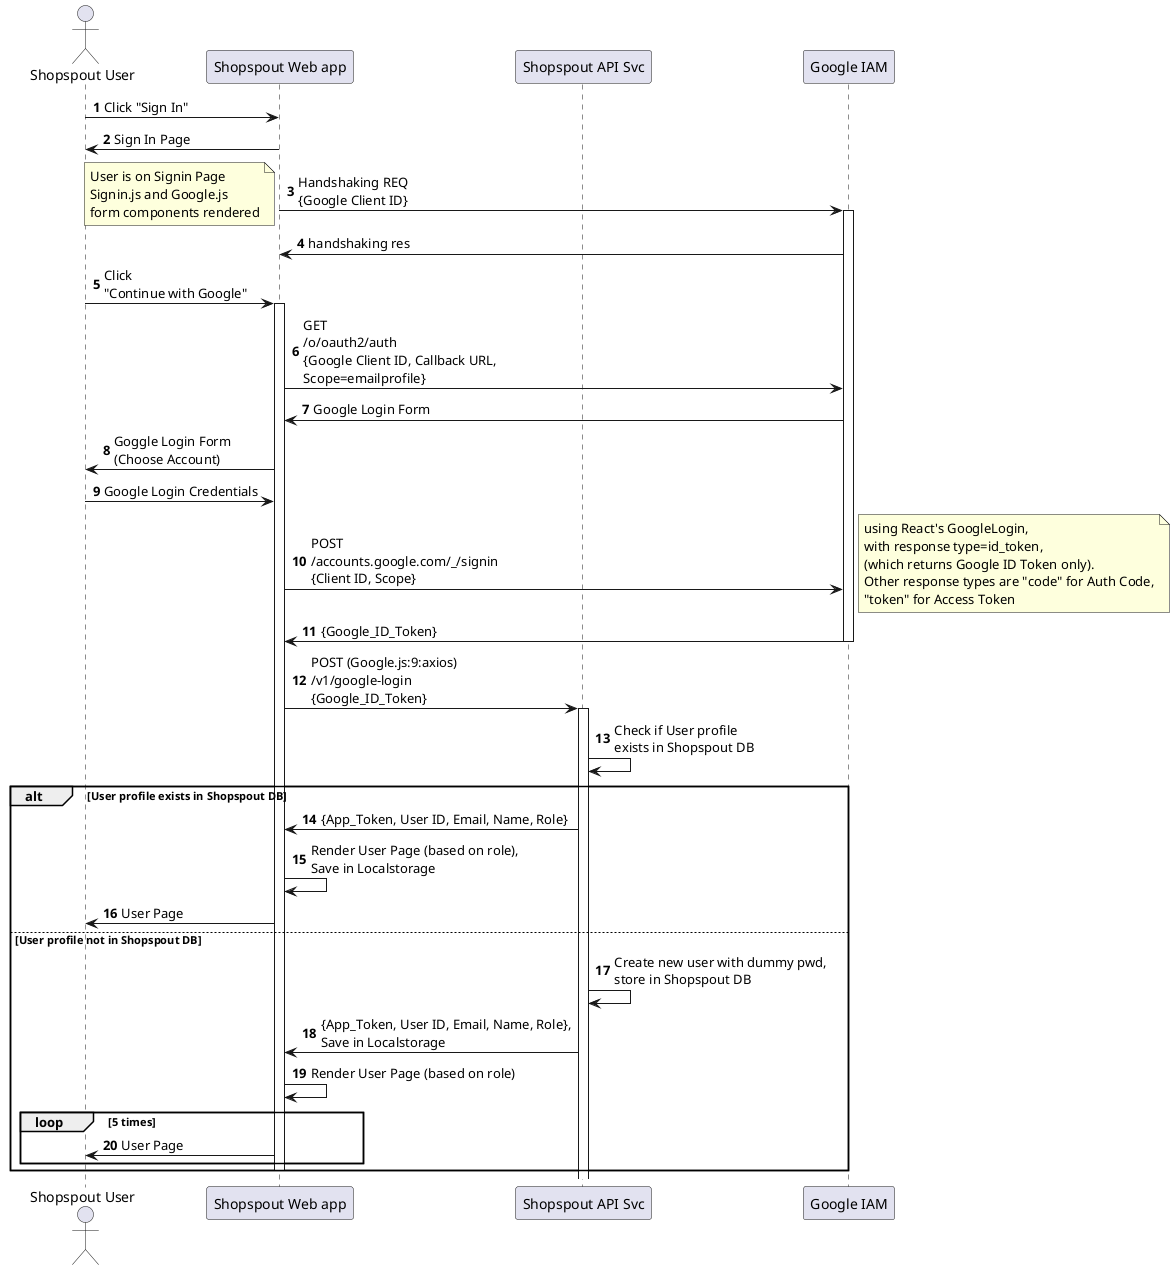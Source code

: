 @startuml
autonumber
Actor "Shopspout User" as usr
Participant "Shopspout Web app" as app
Participant "Shopspout API Svc" as svc
Participant "Google IAM" as iam
usr->app:Click "Sign In"
app->usr:Sign In Page
app->iam:Handshaking REQ\n{Google Client ID}
Activate iam
Note Left:User is on Signin Page\nSignin.js and Google.js \nform components rendered
iam->app:handshaking res
usr->app:Click \n"Continue with Google"
Activate app
app->iam:GET\n/o/oauth2/auth\n{Google Client ID, Callback URL,\nScope=emailprofile}
iam->app:Google Login Form
app->usr:Goggle Login Form\n(Choose Account)
usr->app:Google Login Credentials
app->iam:POST\n/accounts.google.com/_/signin\n{Client ID, Scope}
note right:using React's GoogleLogin,\nwith response type=id_token,\n(which returns Google ID Token only).\nOther response types are "code" for Auth Code,\n"token" for Access Token
iam->app:{Google_ID_Token}
deactivate iam
app->svc:POST (Google.js:9:axios)\n/v1/google-login\n{Google_ID_Token}
activate svc
svc->svc:Check if User profile\nexists in Shopspout DB
alt User profile exists in Shopspout DB
svc->app:{App_Token, User ID, Email, Name, Role}
app->app:Render User Page (based on role),\nSave in Localstorage
app->usr:User Page
else User profile not in Shopspout DB
svc->svc:Create new user with dummy pwd,\nstore in Shopspout DB
svc->app:{App_Token, User ID, Email, Name, Role},\nSave in Localstorage
app->app:Render User Page (based on role)
loop 5 times
app->usr:User Page
end
deactivate app
end
@enduml